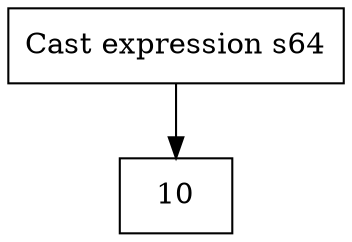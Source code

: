 digraph G {
"expr0" [
label = "Cast expression s64",
shape = "box",
];
"expr1" [
label = "10",
shape = "box",
];
"expr0"->"expr1";

}
